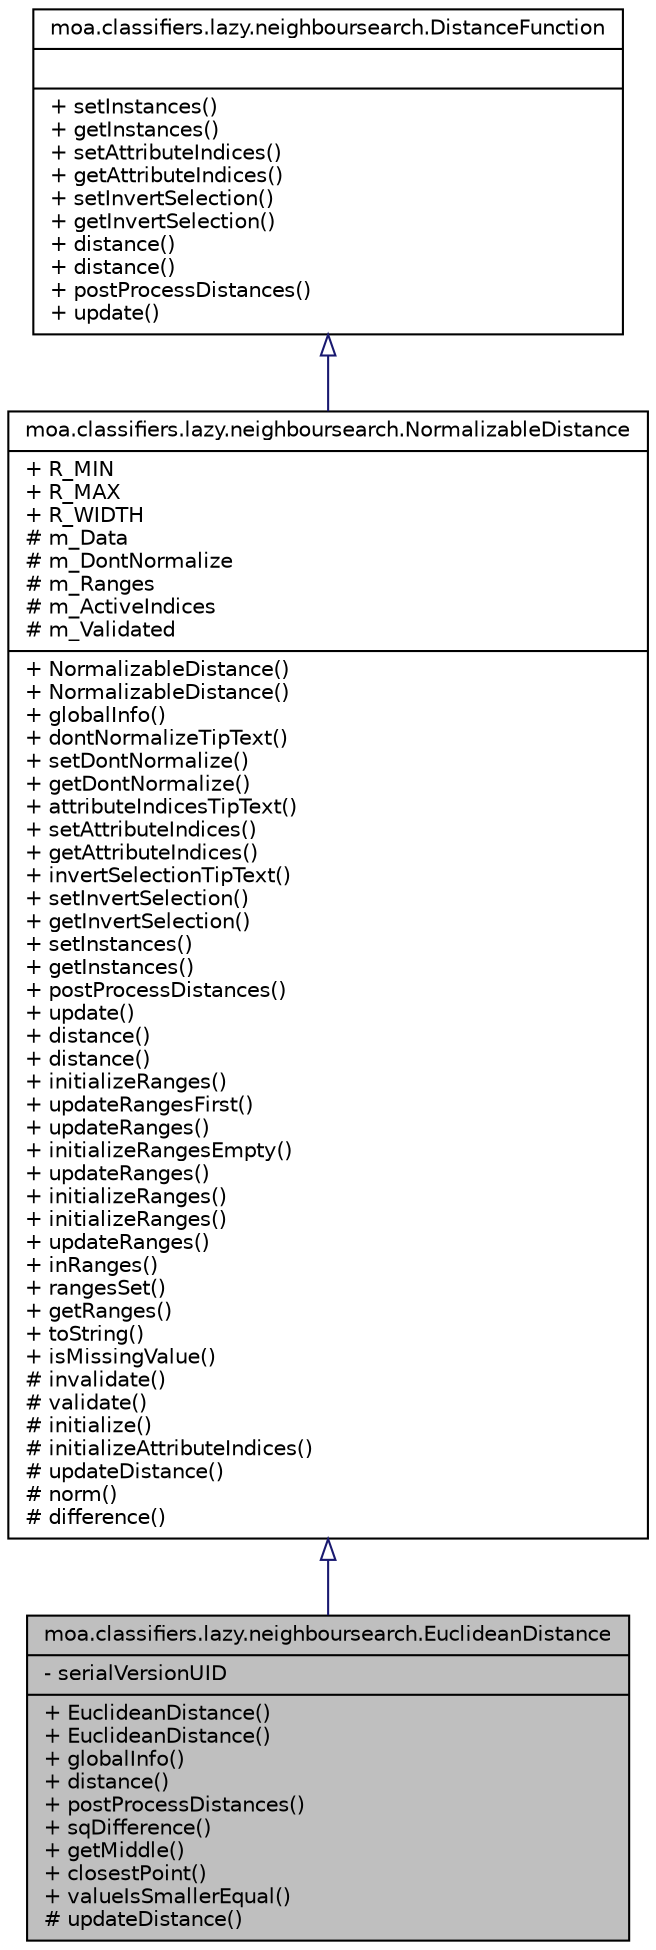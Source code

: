 digraph G
{
  edge [fontname="Helvetica",fontsize="10",labelfontname="Helvetica",labelfontsize="10"];
  node [fontname="Helvetica",fontsize="10",shape=record];
  Node1 [label="{moa.classifiers.lazy.neighboursearch.EuclideanDistance\n|- serialVersionUID\l|+ EuclideanDistance()\l+ EuclideanDistance()\l+ globalInfo()\l+ distance()\l+ postProcessDistances()\l+ sqDifference()\l+ getMiddle()\l+ closestPoint()\l+ valueIsSmallerEqual()\l# updateDistance()\l}",height=0.2,width=0.4,color="black", fillcolor="grey75", style="filled" fontcolor="black"];
  Node2 -> Node1 [dir=back,color="midnightblue",fontsize="10",style="solid",arrowtail="empty",fontname="Helvetica"];
  Node2 [label="{moa.classifiers.lazy.neighboursearch.NormalizableDistance\n|+ R_MIN\l+ R_MAX\l+ R_WIDTH\l# m_Data\l# m_DontNormalize\l# m_Ranges\l# m_ActiveIndices\l# m_Validated\l|+ NormalizableDistance()\l+ NormalizableDistance()\l+ globalInfo()\l+ dontNormalizeTipText()\l+ setDontNormalize()\l+ getDontNormalize()\l+ attributeIndicesTipText()\l+ setAttributeIndices()\l+ getAttributeIndices()\l+ invertSelectionTipText()\l+ setInvertSelection()\l+ getInvertSelection()\l+ setInstances()\l+ getInstances()\l+ postProcessDistances()\l+ update()\l+ distance()\l+ distance()\l+ initializeRanges()\l+ updateRangesFirst()\l+ updateRanges()\l+ initializeRangesEmpty()\l+ updateRanges()\l+ initializeRanges()\l+ initializeRanges()\l+ updateRanges()\l+ inRanges()\l+ rangesSet()\l+ getRanges()\l+ toString()\l+ isMissingValue()\l# invalidate()\l# validate()\l# initialize()\l# initializeAttributeIndices()\l# updateDistance()\l# norm()\l# difference()\l}",height=0.2,width=0.4,color="black", fillcolor="white", style="filled",URL="$classmoa_1_1classifiers_1_1lazy_1_1neighboursearch_1_1NormalizableDistance.html",tooltip="Represents the abstract ancestor for normalizable distance functions, like Euclidean..."];
  Node3 -> Node2 [dir=back,color="midnightblue",fontsize="10",style="solid",arrowtail="empty",fontname="Helvetica"];
  Node3 [label="{moa.classifiers.lazy.neighboursearch.DistanceFunction\n||+ setInstances()\l+ getInstances()\l+ setAttributeIndices()\l+ getAttributeIndices()\l+ setInvertSelection()\l+ getInvertSelection()\l+ distance()\l+ distance()\l+ postProcessDistances()\l+ update()\l}",height=0.2,width=0.4,color="black", fillcolor="white", style="filled",URL="$interfacemoa_1_1classifiers_1_1lazy_1_1neighboursearch_1_1DistanceFunction.html",tooltip="Interface for any class that can compute and return distances between two instances..."];
}
